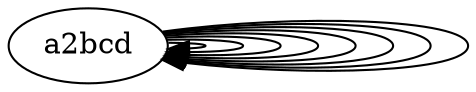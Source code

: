 digraph G {
0 [label=E];
0 [label=dch];
0 [label=dcba1];
0 [label=fga1];
0 [label=a2kj];
0 [label=a2gf];
0 [label=a2bch];
0 [label=a2bcd];
0->0  [weight=0.333];
0->0  [weight=0.333];
0->0  [weight=0.333];
0->0  [weight=0.5];
0->0  [weight=0.5];
0->0  [weight=0.333];
0->0  [weight=0.333];
0->0  [weight=0.333];
}
